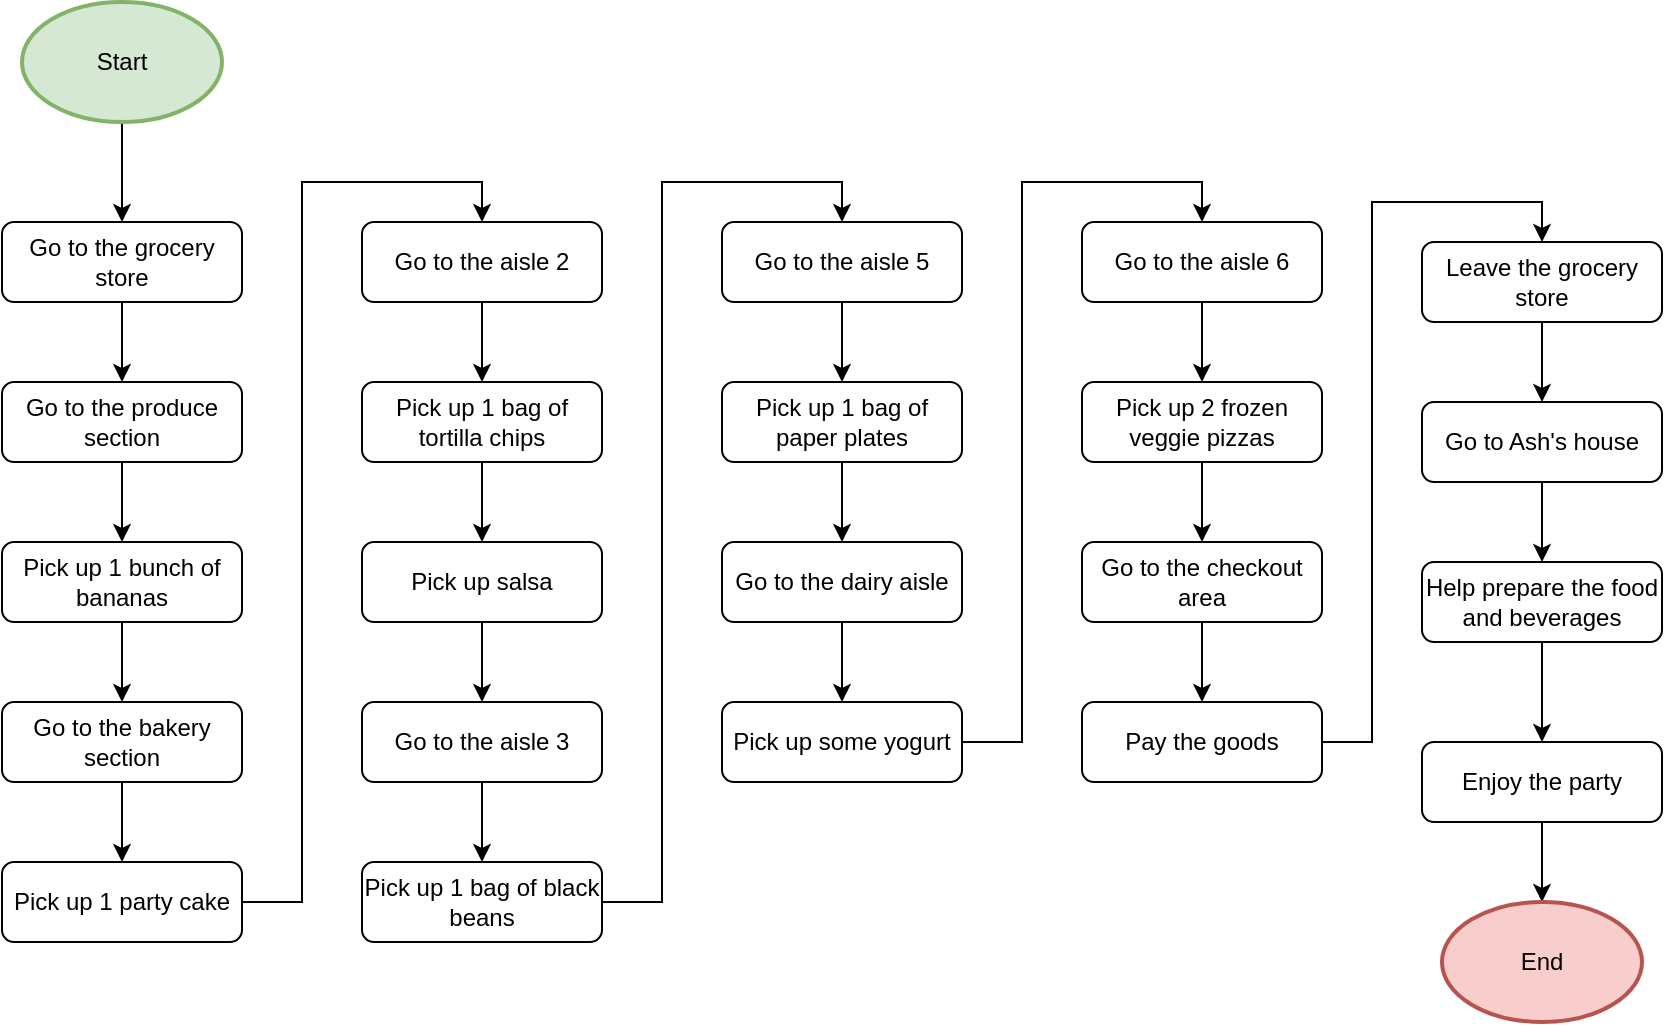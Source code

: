 <mxfile version="24.0.2" type="github">
  <diagram id="C5RBs43oDa-KdzZeNtuy" name="Page-1">
    <mxGraphModel dx="1093" dy="1058" grid="1" gridSize="10" guides="1" tooltips="1" connect="1" arrows="1" fold="1" page="1" pageScale="1" pageWidth="1169" pageHeight="827" math="0" shadow="0">
      <root>
        <mxCell id="WIyWlLk6GJQsqaUBKTNV-0" />
        <mxCell id="WIyWlLk6GJQsqaUBKTNV-1" parent="WIyWlLk6GJQsqaUBKTNV-0" />
        <mxCell id="0l9KIJBFIdEHQJtsL9LC-5" value="" style="edgeStyle=orthogonalEdgeStyle;rounded=0;orthogonalLoop=1;jettySize=auto;html=1;" edge="1" parent="WIyWlLk6GJQsqaUBKTNV-1" source="0l9KIJBFIdEHQJtsL9LC-3" target="0l9KIJBFIdEHQJtsL9LC-4">
          <mxGeometry relative="1" as="geometry" />
        </mxCell>
        <mxCell id="0l9KIJBFIdEHQJtsL9LC-3" value="Start" style="strokeWidth=2;html=1;shape=mxgraph.flowchart.start_1;whiteSpace=wrap;fillColor=#d5e8d4;strokeColor=#82b366;" vertex="1" parent="WIyWlLk6GJQsqaUBKTNV-1">
          <mxGeometry x="100" y="80" width="100" height="60" as="geometry" />
        </mxCell>
        <mxCell id="0l9KIJBFIdEHQJtsL9LC-9" value="" style="edgeStyle=orthogonalEdgeStyle;rounded=0;orthogonalLoop=1;jettySize=auto;html=1;" edge="1" parent="WIyWlLk6GJQsqaUBKTNV-1" source="0l9KIJBFIdEHQJtsL9LC-4" target="0l9KIJBFIdEHQJtsL9LC-8">
          <mxGeometry relative="1" as="geometry" />
        </mxCell>
        <mxCell id="0l9KIJBFIdEHQJtsL9LC-4" value="Go to the grocery store" style="rounded=1;whiteSpace=wrap;html=1;fontSize=12;glass=0;strokeWidth=1;shadow=0;" vertex="1" parent="WIyWlLk6GJQsqaUBKTNV-1">
          <mxGeometry x="90" y="190" width="120" height="40" as="geometry" />
        </mxCell>
        <mxCell id="0l9KIJBFIdEHQJtsL9LC-11" value="" style="edgeStyle=orthogonalEdgeStyle;rounded=0;orthogonalLoop=1;jettySize=auto;html=1;" edge="1" parent="WIyWlLk6GJQsqaUBKTNV-1" source="0l9KIJBFIdEHQJtsL9LC-8" target="0l9KIJBFIdEHQJtsL9LC-10">
          <mxGeometry relative="1" as="geometry" />
        </mxCell>
        <mxCell id="0l9KIJBFIdEHQJtsL9LC-8" value="Go to the produce section" style="rounded=1;whiteSpace=wrap;html=1;fontSize=12;glass=0;strokeWidth=1;shadow=0;" vertex="1" parent="WIyWlLk6GJQsqaUBKTNV-1">
          <mxGeometry x="90" y="270" width="120" height="40" as="geometry" />
        </mxCell>
        <mxCell id="0l9KIJBFIdEHQJtsL9LC-13" value="" style="edgeStyle=orthogonalEdgeStyle;rounded=0;orthogonalLoop=1;jettySize=auto;html=1;" edge="1" parent="WIyWlLk6GJQsqaUBKTNV-1" source="0l9KIJBFIdEHQJtsL9LC-10">
          <mxGeometry relative="1" as="geometry">
            <mxPoint x="150" y="430" as="targetPoint" />
          </mxGeometry>
        </mxCell>
        <mxCell id="0l9KIJBFIdEHQJtsL9LC-10" value="Pick up 1 bunch of bananas" style="rounded=1;whiteSpace=wrap;html=1;fontSize=12;glass=0;strokeWidth=1;shadow=0;" vertex="1" parent="WIyWlLk6GJQsqaUBKTNV-1">
          <mxGeometry x="90" y="350" width="120" height="40" as="geometry" />
        </mxCell>
        <mxCell id="0l9KIJBFIdEHQJtsL9LC-14" value="" style="edgeStyle=orthogonalEdgeStyle;rounded=0;orthogonalLoop=1;jettySize=auto;html=1;" edge="1" parent="WIyWlLk6GJQsqaUBKTNV-1" source="0l9KIJBFIdEHQJtsL9LC-15" target="0l9KIJBFIdEHQJtsL9LC-16">
          <mxGeometry relative="1" as="geometry" />
        </mxCell>
        <mxCell id="0l9KIJBFIdEHQJtsL9LC-15" value="Go to the bakery section" style="rounded=1;whiteSpace=wrap;html=1;fontSize=12;glass=0;strokeWidth=1;shadow=0;" vertex="1" parent="WIyWlLk6GJQsqaUBKTNV-1">
          <mxGeometry x="90" y="430" width="120" height="40" as="geometry" />
        </mxCell>
        <mxCell id="0l9KIJBFIdEHQJtsL9LC-46" value="" style="edgeStyle=orthogonalEdgeStyle;rounded=0;orthogonalLoop=1;jettySize=auto;html=1;entryX=0.5;entryY=0;entryDx=0;entryDy=0;" edge="1" parent="WIyWlLk6GJQsqaUBKTNV-1" source="0l9KIJBFIdEHQJtsL9LC-16" target="0l9KIJBFIdEHQJtsL9LC-18">
          <mxGeometry relative="1" as="geometry" />
        </mxCell>
        <mxCell id="0l9KIJBFIdEHQJtsL9LC-16" value="Pick up 1 party cake" style="rounded=1;whiteSpace=wrap;html=1;fontSize=12;glass=0;strokeWidth=1;shadow=0;" vertex="1" parent="WIyWlLk6GJQsqaUBKTNV-1">
          <mxGeometry x="90" y="510" width="120" height="40" as="geometry" />
        </mxCell>
        <mxCell id="0l9KIJBFIdEHQJtsL9LC-17" value="" style="edgeStyle=orthogonalEdgeStyle;rounded=0;orthogonalLoop=1;jettySize=auto;html=1;" edge="1" parent="WIyWlLk6GJQsqaUBKTNV-1" source="0l9KIJBFIdEHQJtsL9LC-18" target="0l9KIJBFIdEHQJtsL9LC-19">
          <mxGeometry relative="1" as="geometry" />
        </mxCell>
        <mxCell id="0l9KIJBFIdEHQJtsL9LC-18" value="Go to the aisle 2" style="rounded=1;whiteSpace=wrap;html=1;fontSize=12;glass=0;strokeWidth=1;shadow=0;" vertex="1" parent="WIyWlLk6GJQsqaUBKTNV-1">
          <mxGeometry x="270" y="190" width="120" height="40" as="geometry" />
        </mxCell>
        <mxCell id="0l9KIJBFIdEHQJtsL9LC-21" value="" style="edgeStyle=orthogonalEdgeStyle;rounded=0;orthogonalLoop=1;jettySize=auto;html=1;" edge="1" parent="WIyWlLk6GJQsqaUBKTNV-1" source="0l9KIJBFIdEHQJtsL9LC-19" target="0l9KIJBFIdEHQJtsL9LC-20">
          <mxGeometry relative="1" as="geometry" />
        </mxCell>
        <mxCell id="0l9KIJBFIdEHQJtsL9LC-19" value="Pick up 1 bag of tortilla chips" style="rounded=1;whiteSpace=wrap;html=1;fontSize=12;glass=0;strokeWidth=1;shadow=0;" vertex="1" parent="WIyWlLk6GJQsqaUBKTNV-1">
          <mxGeometry x="270" y="270" width="120" height="40" as="geometry" />
        </mxCell>
        <mxCell id="0l9KIJBFIdEHQJtsL9LC-51" value="" style="edgeStyle=orthogonalEdgeStyle;rounded=0;orthogonalLoop=1;jettySize=auto;html=1;" edge="1" parent="WIyWlLk6GJQsqaUBKTNV-1" source="0l9KIJBFIdEHQJtsL9LC-20" target="0l9KIJBFIdEHQJtsL9LC-23">
          <mxGeometry relative="1" as="geometry" />
        </mxCell>
        <mxCell id="0l9KIJBFIdEHQJtsL9LC-20" value="Pick up salsa" style="rounded=1;whiteSpace=wrap;html=1;fontSize=12;glass=0;strokeWidth=1;shadow=0;" vertex="1" parent="WIyWlLk6GJQsqaUBKTNV-1">
          <mxGeometry x="270" y="350" width="120" height="40" as="geometry" />
        </mxCell>
        <mxCell id="0l9KIJBFIdEHQJtsL9LC-52" value="" style="edgeStyle=orthogonalEdgeStyle;rounded=0;orthogonalLoop=1;jettySize=auto;html=1;" edge="1" parent="WIyWlLk6GJQsqaUBKTNV-1" source="0l9KIJBFIdEHQJtsL9LC-23" target="0l9KIJBFIdEHQJtsL9LC-24">
          <mxGeometry relative="1" as="geometry" />
        </mxCell>
        <mxCell id="0l9KIJBFIdEHQJtsL9LC-23" value="Go to the aisle 3" style="rounded=1;whiteSpace=wrap;html=1;fontSize=12;glass=0;strokeWidth=1;shadow=0;" vertex="1" parent="WIyWlLk6GJQsqaUBKTNV-1">
          <mxGeometry x="270" y="430" width="120" height="40" as="geometry" />
        </mxCell>
        <mxCell id="0l9KIJBFIdEHQJtsL9LC-48" value="" style="edgeStyle=orthogonalEdgeStyle;rounded=0;orthogonalLoop=1;jettySize=auto;html=1;entryX=0.5;entryY=0;entryDx=0;entryDy=0;" edge="1" parent="WIyWlLk6GJQsqaUBKTNV-1" source="0l9KIJBFIdEHQJtsL9LC-24" target="0l9KIJBFIdEHQJtsL9LC-29">
          <mxGeometry relative="1" as="geometry" />
        </mxCell>
        <mxCell id="0l9KIJBFIdEHQJtsL9LC-24" value="Pick up 1 bag of black beans" style="rounded=1;whiteSpace=wrap;html=1;fontSize=12;glass=0;strokeWidth=1;shadow=0;" vertex="1" parent="WIyWlLk6GJQsqaUBKTNV-1">
          <mxGeometry x="270" y="510" width="120" height="40" as="geometry" />
        </mxCell>
        <mxCell id="0l9KIJBFIdEHQJtsL9LC-25" value="" style="edgeStyle=orthogonalEdgeStyle;rounded=0;orthogonalLoop=1;jettySize=auto;html=1;" edge="1" parent="WIyWlLk6GJQsqaUBKTNV-1" source="0l9KIJBFIdEHQJtsL9LC-26" target="0l9KIJBFIdEHQJtsL9LC-27">
          <mxGeometry relative="1" as="geometry" />
        </mxCell>
        <mxCell id="0l9KIJBFIdEHQJtsL9LC-26" value="Go to the dairy aisle" style="rounded=1;whiteSpace=wrap;html=1;fontSize=12;glass=0;strokeWidth=1;shadow=0;" vertex="1" parent="WIyWlLk6GJQsqaUBKTNV-1">
          <mxGeometry x="450" y="350" width="120" height="40" as="geometry" />
        </mxCell>
        <mxCell id="0l9KIJBFIdEHQJtsL9LC-50" style="edgeStyle=orthogonalEdgeStyle;rounded=0;orthogonalLoop=1;jettySize=auto;html=1;entryX=0.5;entryY=0;entryDx=0;entryDy=0;" edge="1" parent="WIyWlLk6GJQsqaUBKTNV-1" source="0l9KIJBFIdEHQJtsL9LC-27" target="0l9KIJBFIdEHQJtsL9LC-32">
          <mxGeometry relative="1" as="geometry" />
        </mxCell>
        <mxCell id="0l9KIJBFIdEHQJtsL9LC-27" value="Pick up some yogurt" style="rounded=1;whiteSpace=wrap;html=1;fontSize=12;glass=0;strokeWidth=1;shadow=0;" vertex="1" parent="WIyWlLk6GJQsqaUBKTNV-1">
          <mxGeometry x="450" y="430" width="120" height="40" as="geometry" />
        </mxCell>
        <mxCell id="0l9KIJBFIdEHQJtsL9LC-28" value="" style="edgeStyle=orthogonalEdgeStyle;rounded=0;orthogonalLoop=1;jettySize=auto;html=1;" edge="1" parent="WIyWlLk6GJQsqaUBKTNV-1" source="0l9KIJBFIdEHQJtsL9LC-29" target="0l9KIJBFIdEHQJtsL9LC-30">
          <mxGeometry relative="1" as="geometry" />
        </mxCell>
        <mxCell id="0l9KIJBFIdEHQJtsL9LC-29" value="Go to the aisle 5" style="rounded=1;whiteSpace=wrap;html=1;fontSize=12;glass=0;strokeWidth=1;shadow=0;" vertex="1" parent="WIyWlLk6GJQsqaUBKTNV-1">
          <mxGeometry x="450" y="190" width="120" height="40" as="geometry" />
        </mxCell>
        <mxCell id="0l9KIJBFIdEHQJtsL9LC-49" value="" style="edgeStyle=orthogonalEdgeStyle;rounded=0;orthogonalLoop=1;jettySize=auto;html=1;" edge="1" parent="WIyWlLk6GJQsqaUBKTNV-1" source="0l9KIJBFIdEHQJtsL9LC-30" target="0l9KIJBFIdEHQJtsL9LC-26">
          <mxGeometry relative="1" as="geometry" />
        </mxCell>
        <mxCell id="0l9KIJBFIdEHQJtsL9LC-30" value="Pick up 1 bag of paper plates" style="rounded=1;whiteSpace=wrap;html=1;fontSize=12;glass=0;strokeWidth=1;shadow=0;" vertex="1" parent="WIyWlLk6GJQsqaUBKTNV-1">
          <mxGeometry x="450" y="270" width="120" height="40" as="geometry" />
        </mxCell>
        <mxCell id="0l9KIJBFIdEHQJtsL9LC-31" value="" style="edgeStyle=orthogonalEdgeStyle;rounded=0;orthogonalLoop=1;jettySize=auto;html=1;" edge="1" parent="WIyWlLk6GJQsqaUBKTNV-1" source="0l9KIJBFIdEHQJtsL9LC-32" target="0l9KIJBFIdEHQJtsL9LC-33">
          <mxGeometry relative="1" as="geometry" />
        </mxCell>
        <mxCell id="0l9KIJBFIdEHQJtsL9LC-32" value="Go to the aisle 6" style="rounded=1;whiteSpace=wrap;html=1;fontSize=12;glass=0;strokeWidth=1;shadow=0;" vertex="1" parent="WIyWlLk6GJQsqaUBKTNV-1">
          <mxGeometry x="630" y="190" width="120" height="40" as="geometry" />
        </mxCell>
        <mxCell id="0l9KIJBFIdEHQJtsL9LC-53" value="" style="edgeStyle=orthogonalEdgeStyle;rounded=0;orthogonalLoop=1;jettySize=auto;html=1;" edge="1" parent="WIyWlLk6GJQsqaUBKTNV-1" source="0l9KIJBFIdEHQJtsL9LC-33" target="0l9KIJBFIdEHQJtsL9LC-35">
          <mxGeometry relative="1" as="geometry" />
        </mxCell>
        <mxCell id="0l9KIJBFIdEHQJtsL9LC-33" value="Pick up 2 frozen veggie pizzas" style="rounded=1;whiteSpace=wrap;html=1;fontSize=12;glass=0;strokeWidth=1;shadow=0;" vertex="1" parent="WIyWlLk6GJQsqaUBKTNV-1">
          <mxGeometry x="630" y="270" width="120" height="40" as="geometry" />
        </mxCell>
        <mxCell id="0l9KIJBFIdEHQJtsL9LC-34" value="" style="edgeStyle=orthogonalEdgeStyle;rounded=0;orthogonalLoop=1;jettySize=auto;html=1;" edge="1" parent="WIyWlLk6GJQsqaUBKTNV-1" source="0l9KIJBFIdEHQJtsL9LC-35" target="0l9KIJBFIdEHQJtsL9LC-36">
          <mxGeometry relative="1" as="geometry" />
        </mxCell>
        <mxCell id="0l9KIJBFIdEHQJtsL9LC-35" value="Go to the checkout area" style="rounded=1;whiteSpace=wrap;html=1;fontSize=12;glass=0;strokeWidth=1;shadow=0;" vertex="1" parent="WIyWlLk6GJQsqaUBKTNV-1">
          <mxGeometry x="630" y="350" width="120" height="40" as="geometry" />
        </mxCell>
        <mxCell id="0l9KIJBFIdEHQJtsL9LC-38" value="" style="edgeStyle=orthogonalEdgeStyle;rounded=0;orthogonalLoop=1;jettySize=auto;html=1;entryX=0.5;entryY=0;entryDx=0;entryDy=0;" edge="1" parent="WIyWlLk6GJQsqaUBKTNV-1" source="0l9KIJBFIdEHQJtsL9LC-36" target="0l9KIJBFIdEHQJtsL9LC-37">
          <mxGeometry relative="1" as="geometry" />
        </mxCell>
        <mxCell id="0l9KIJBFIdEHQJtsL9LC-36" value="Pay the goods" style="rounded=1;whiteSpace=wrap;html=1;fontSize=12;glass=0;strokeWidth=1;shadow=0;" vertex="1" parent="WIyWlLk6GJQsqaUBKTNV-1">
          <mxGeometry x="630" y="430" width="120" height="40" as="geometry" />
        </mxCell>
        <mxCell id="0l9KIJBFIdEHQJtsL9LC-40" value="" style="edgeStyle=orthogonalEdgeStyle;rounded=0;orthogonalLoop=1;jettySize=auto;html=1;" edge="1" parent="WIyWlLk6GJQsqaUBKTNV-1" source="0l9KIJBFIdEHQJtsL9LC-37" target="0l9KIJBFIdEHQJtsL9LC-39">
          <mxGeometry relative="1" as="geometry" />
        </mxCell>
        <mxCell id="0l9KIJBFIdEHQJtsL9LC-37" value="Leave the grocery store" style="rounded=1;whiteSpace=wrap;html=1;fontSize=12;glass=0;strokeWidth=1;shadow=0;" vertex="1" parent="WIyWlLk6GJQsqaUBKTNV-1">
          <mxGeometry x="800" y="200" width="120" height="40" as="geometry" />
        </mxCell>
        <mxCell id="0l9KIJBFIdEHQJtsL9LC-42" value="" style="edgeStyle=orthogonalEdgeStyle;rounded=0;orthogonalLoop=1;jettySize=auto;html=1;" edge="1" parent="WIyWlLk6GJQsqaUBKTNV-1" source="0l9KIJBFIdEHQJtsL9LC-39" target="0l9KIJBFIdEHQJtsL9LC-41">
          <mxGeometry relative="1" as="geometry" />
        </mxCell>
        <mxCell id="0l9KIJBFIdEHQJtsL9LC-39" value="Go to Ash&#39;s house" style="rounded=1;whiteSpace=wrap;html=1;fontSize=12;glass=0;strokeWidth=1;shadow=0;" vertex="1" parent="WIyWlLk6GJQsqaUBKTNV-1">
          <mxGeometry x="800" y="280" width="120" height="40" as="geometry" />
        </mxCell>
        <mxCell id="0l9KIJBFIdEHQJtsL9LC-44" value="" style="edgeStyle=orthogonalEdgeStyle;rounded=0;orthogonalLoop=1;jettySize=auto;html=1;" edge="1" parent="WIyWlLk6GJQsqaUBKTNV-1" source="0l9KIJBFIdEHQJtsL9LC-41" target="0l9KIJBFIdEHQJtsL9LC-43">
          <mxGeometry relative="1" as="geometry" />
        </mxCell>
        <mxCell id="0l9KIJBFIdEHQJtsL9LC-41" value="Help prepare the food and beverages" style="rounded=1;whiteSpace=wrap;html=1;fontSize=12;glass=0;strokeWidth=1;shadow=0;" vertex="1" parent="WIyWlLk6GJQsqaUBKTNV-1">
          <mxGeometry x="800" y="360" width="120" height="40" as="geometry" />
        </mxCell>
        <mxCell id="0l9KIJBFIdEHQJtsL9LC-55" value="" style="edgeStyle=orthogonalEdgeStyle;rounded=0;orthogonalLoop=1;jettySize=auto;html=1;" edge="1" parent="WIyWlLk6GJQsqaUBKTNV-1" source="0l9KIJBFIdEHQJtsL9LC-43" target="0l9KIJBFIdEHQJtsL9LC-54">
          <mxGeometry relative="1" as="geometry" />
        </mxCell>
        <mxCell id="0l9KIJBFIdEHQJtsL9LC-43" value="Enjoy the party" style="rounded=1;whiteSpace=wrap;html=1;fontSize=12;glass=0;strokeWidth=1;shadow=0;" vertex="1" parent="WIyWlLk6GJQsqaUBKTNV-1">
          <mxGeometry x="800" y="450" width="120" height="40" as="geometry" />
        </mxCell>
        <mxCell id="0l9KIJBFIdEHQJtsL9LC-54" value="End" style="strokeWidth=2;html=1;shape=mxgraph.flowchart.start_1;whiteSpace=wrap;fillColor=#f8cecc;strokeColor=#b85450;" vertex="1" parent="WIyWlLk6GJQsqaUBKTNV-1">
          <mxGeometry x="810" y="530" width="100" height="60" as="geometry" />
        </mxCell>
      </root>
    </mxGraphModel>
  </diagram>
</mxfile>
